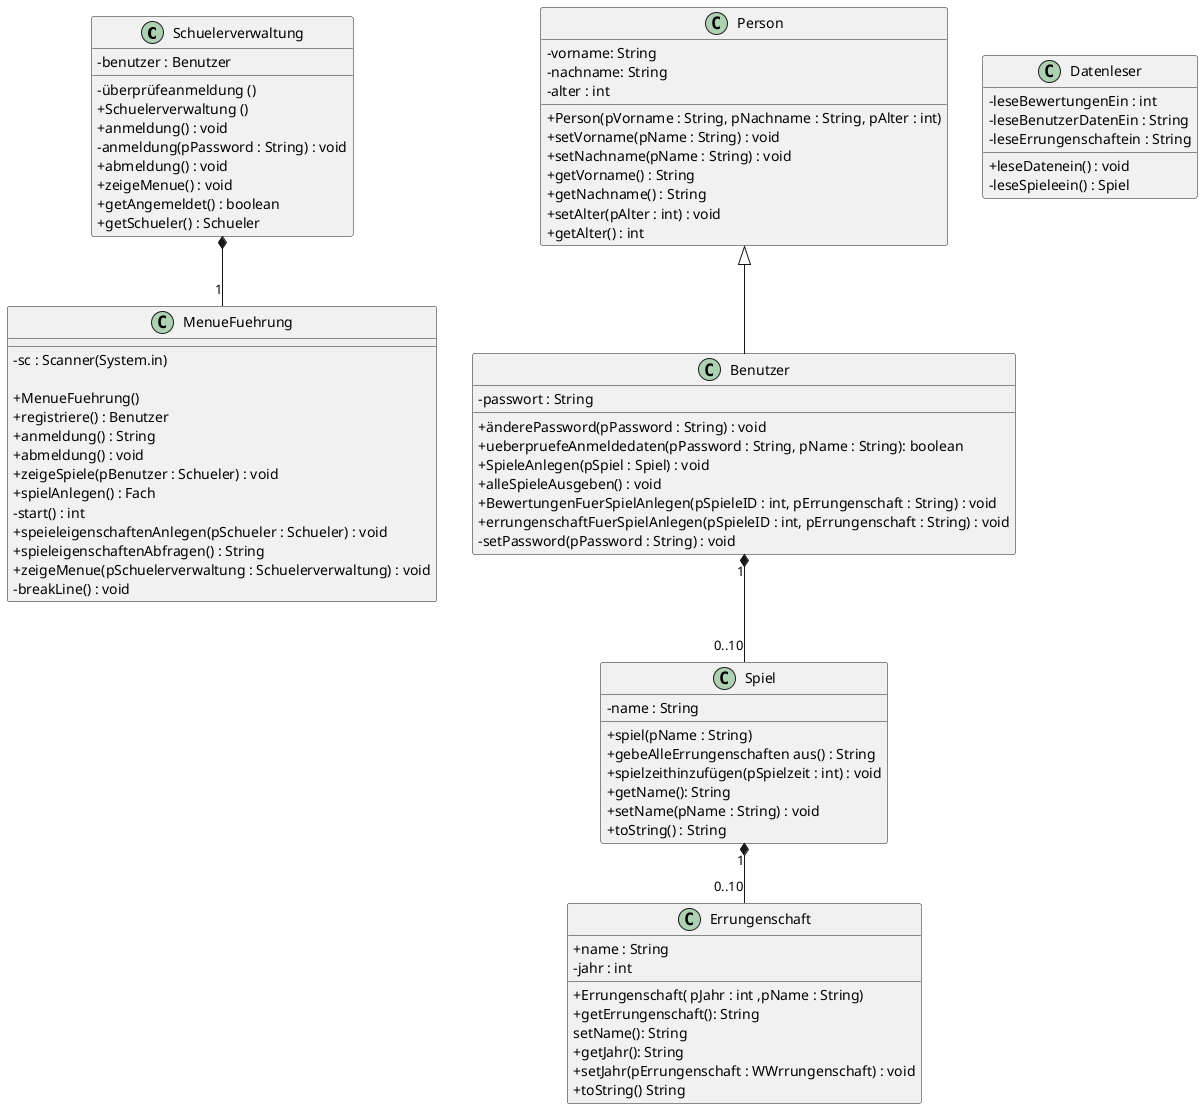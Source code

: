 @startuml
skinparam classAttributeIconSize 0

class Schuelerverwaltung{
 -benutzer : Benutzer
 -überprüfeanmeldung ()
 + Schuelerverwaltung ()
 + anmeldung() : void
 - anmeldung(pPassword : String) : void
 + abmeldung() : void
 + zeigeMenue() : void
 + getAngemeldet() : boolean
 + getSchueler() : Schueler
}



class MenueFuehrung{
 - sc : Scanner(System.in)

 +MenueFuehrung()
 +registriere() : Benutzer
 + anmeldung() : String
 + abmeldung() : void
 + zeigeSpiele(pBenutzer : Schueler) : void
 + spielAnlegen() : Fach
 - start() : int
 + speieleigenschaftenAnlegen(pSchueler : Schueler) : void
 + spieleigenschaftenAbfragen() : String
 + zeigeMenue(pSchuelerverwaltung : Schuelerverwaltung) : void
 - breakLine() : void
 }

class Person{
 -vorname: String
 -nachname: String
 -alter : int
 + Person(pVorname : String, pNachname : String, pAlter : int)
 +setVorname(pName : String) : void
 +setNachname(pName : String) : void
 +getVorname() : String
 +getNachname() : String
 +setAlter(pAlter : int) : void
 +getAlter() : int
}



class Spiel{
 -name : String
 +spiel(pName : String)
 +gebeAlleErrungenschaften aus() : String
 +spielzeithinzufügen(pSpielzeit : int) : void
 +getName(): String
 +setName(pName : String) : void
 +toString() : String
}

class Errungenschaft{
 +name : String
 -jahr : int
 +Errungenschaft( pJahr : int ,pName : String)
 +getErrungenschaft(): String
 setName(): String
 +getJahr(): String
 +setJahr(pErrungenschaft : WWrrungenschaft) : void
 +toString() String
}




class Benutzer{
  -passwort : String
  +änderePassword(pPassword : String) : void
  +ueberpruefeAnmeldedaten(pPassword : String, pName : String): boolean
  + SpieleAnlegen(pSpiel : Spiel) : void
  +alleSpieleAusgeben() : void
  +BewertungenFuerSpielAnlegen(pSpieleID : int, pErrungenschaft : String) : void
   +errungenschaftFuerSpielAnlegen(pSpieleID : int, pErrungenschaft : String) : void
  -setPassword(pPassword : String) : void
}

class Datenleser{
  +leseDatenein() : void 
  -leseBewertungenEin : int
  -leseBenutzerDatenEin : String
  -leseErrungenschaftein : String
  -leseSpieleein() : Spiel
  }


Spiel "1" *-- "0..10" Errungenschaft
Schuelerverwaltung  *-- "1" MenueFuehrung
Benutzer "1" *-- "0..10" Spiel
Person <|-- Benutzer

@enduml
